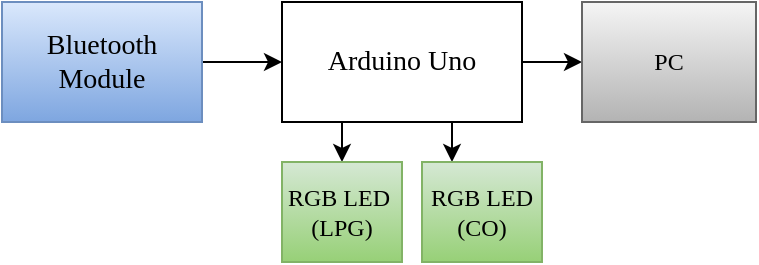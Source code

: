 <mxfile pages="1" version="11.2.1" type="device"><diagram id="gwDYEDsVXbUieA18hPhe" name="Page-1"><mxGraphModel dx="868" dy="435" grid="1" gridSize="10" guides="1" tooltips="1" connect="1" arrows="1" fold="1" page="1" pageScale="1" pageWidth="827" pageHeight="1169" math="0" shadow="0"><root><mxCell id="0"/><mxCell id="1" parent="0"/><mxCell id="FYsfnxvhyLvU2SP1jFEN-7" style="edgeStyle=orthogonalEdgeStyle;rounded=0;orthogonalLoop=1;jettySize=auto;html=1;exitX=1;exitY=0.5;exitDx=0;exitDy=0;entryX=0;entryY=0.5;entryDx=0;entryDy=0;" edge="1" parent="1" source="FYsfnxvhyLvU2SP1jFEN-1" target="FYsfnxvhyLvU2SP1jFEN-5"><mxGeometry relative="1" as="geometry"/></mxCell><mxCell id="FYsfnxvhyLvU2SP1jFEN-8" style="edgeStyle=orthogonalEdgeStyle;rounded=0;orthogonalLoop=1;jettySize=auto;html=1;exitX=0.25;exitY=1;exitDx=0;exitDy=0;entryX=0.5;entryY=0;entryDx=0;entryDy=0;" edge="1" parent="1" source="FYsfnxvhyLvU2SP1jFEN-1" target="FYsfnxvhyLvU2SP1jFEN-2"><mxGeometry relative="1" as="geometry"/></mxCell><mxCell id="FYsfnxvhyLvU2SP1jFEN-9" style="edgeStyle=orthogonalEdgeStyle;rounded=0;orthogonalLoop=1;jettySize=auto;html=1;exitX=0.75;exitY=1;exitDx=0;exitDy=0;entryX=0.25;entryY=0;entryDx=0;entryDy=0;" edge="1" parent="1" source="FYsfnxvhyLvU2SP1jFEN-1" target="FYsfnxvhyLvU2SP1jFEN-3"><mxGeometry relative="1" as="geometry"/></mxCell><mxCell id="FYsfnxvhyLvU2SP1jFEN-1" value="&lt;font face=&quot;Times New Roman&quot; style=&quot;font-size: 14px&quot;&gt;Arduino Uno&lt;/font&gt;" style="rounded=0;whiteSpace=wrap;html=1;" vertex="1" parent="1"><mxGeometry x="280" y="180" width="120" height="60" as="geometry"/></mxCell><mxCell id="FYsfnxvhyLvU2SP1jFEN-2" value="&lt;span style=&quot;font-family: &amp;#34;times new roman&amp;#34; ; white-space: normal&quot;&gt;RGB LED&amp;nbsp; (LPG)&lt;/span&gt;" style="rounded=0;whiteSpace=wrap;html=1;gradientColor=#97d077;fillColor=#d5e8d4;strokeColor=#82b366;" vertex="1" parent="1"><mxGeometry x="280" y="260" width="60" height="50" as="geometry"/></mxCell><mxCell id="FYsfnxvhyLvU2SP1jFEN-3" value="&lt;span style=&quot;font-family: &amp;#34;times new roman&amp;#34; ; white-space: normal&quot;&gt;RGB LED (CO)&lt;/span&gt;" style="rounded=0;whiteSpace=wrap;html=1;gradientColor=#97d077;fillColor=#d5e8d4;strokeColor=#82b366;" vertex="1" parent="1"><mxGeometry x="350" y="260" width="60" height="50" as="geometry"/></mxCell><mxCell id="FYsfnxvhyLvU2SP1jFEN-6" style="edgeStyle=orthogonalEdgeStyle;rounded=0;orthogonalLoop=1;jettySize=auto;html=1;exitX=1;exitY=0.5;exitDx=0;exitDy=0;entryX=0;entryY=0.5;entryDx=0;entryDy=0;" edge="1" parent="1" source="FYsfnxvhyLvU2SP1jFEN-4" target="FYsfnxvhyLvU2SP1jFEN-1"><mxGeometry relative="1" as="geometry"/></mxCell><mxCell id="FYsfnxvhyLvU2SP1jFEN-4" value="&lt;font face=&quot;Times New Roman&quot;&gt;&lt;font style=&quot;font-size: 14px&quot;&gt;Bluetooth&lt;/font&gt; &lt;font style=&quot;font-size: 14px&quot;&gt;Module&lt;/font&gt;&lt;/font&gt;" style="rounded=0;whiteSpace=wrap;html=1;gradientColor=#7ea6e0;fillColor=#dae8fc;strokeColor=#6c8ebf;" vertex="1" parent="1"><mxGeometry x="140" y="180" width="100" height="60" as="geometry"/></mxCell><mxCell id="FYsfnxvhyLvU2SP1jFEN-5" value="&lt;font face=&quot;Times New Roman&quot;&gt;PC&lt;/font&gt;" style="rounded=0;whiteSpace=wrap;html=1;gradientColor=#b3b3b3;fillColor=#f5f5f5;strokeColor=#666666;" vertex="1" parent="1"><mxGeometry x="430" y="180" width="87" height="60" as="geometry"/></mxCell></root></mxGraphModel></diagram></mxfile>